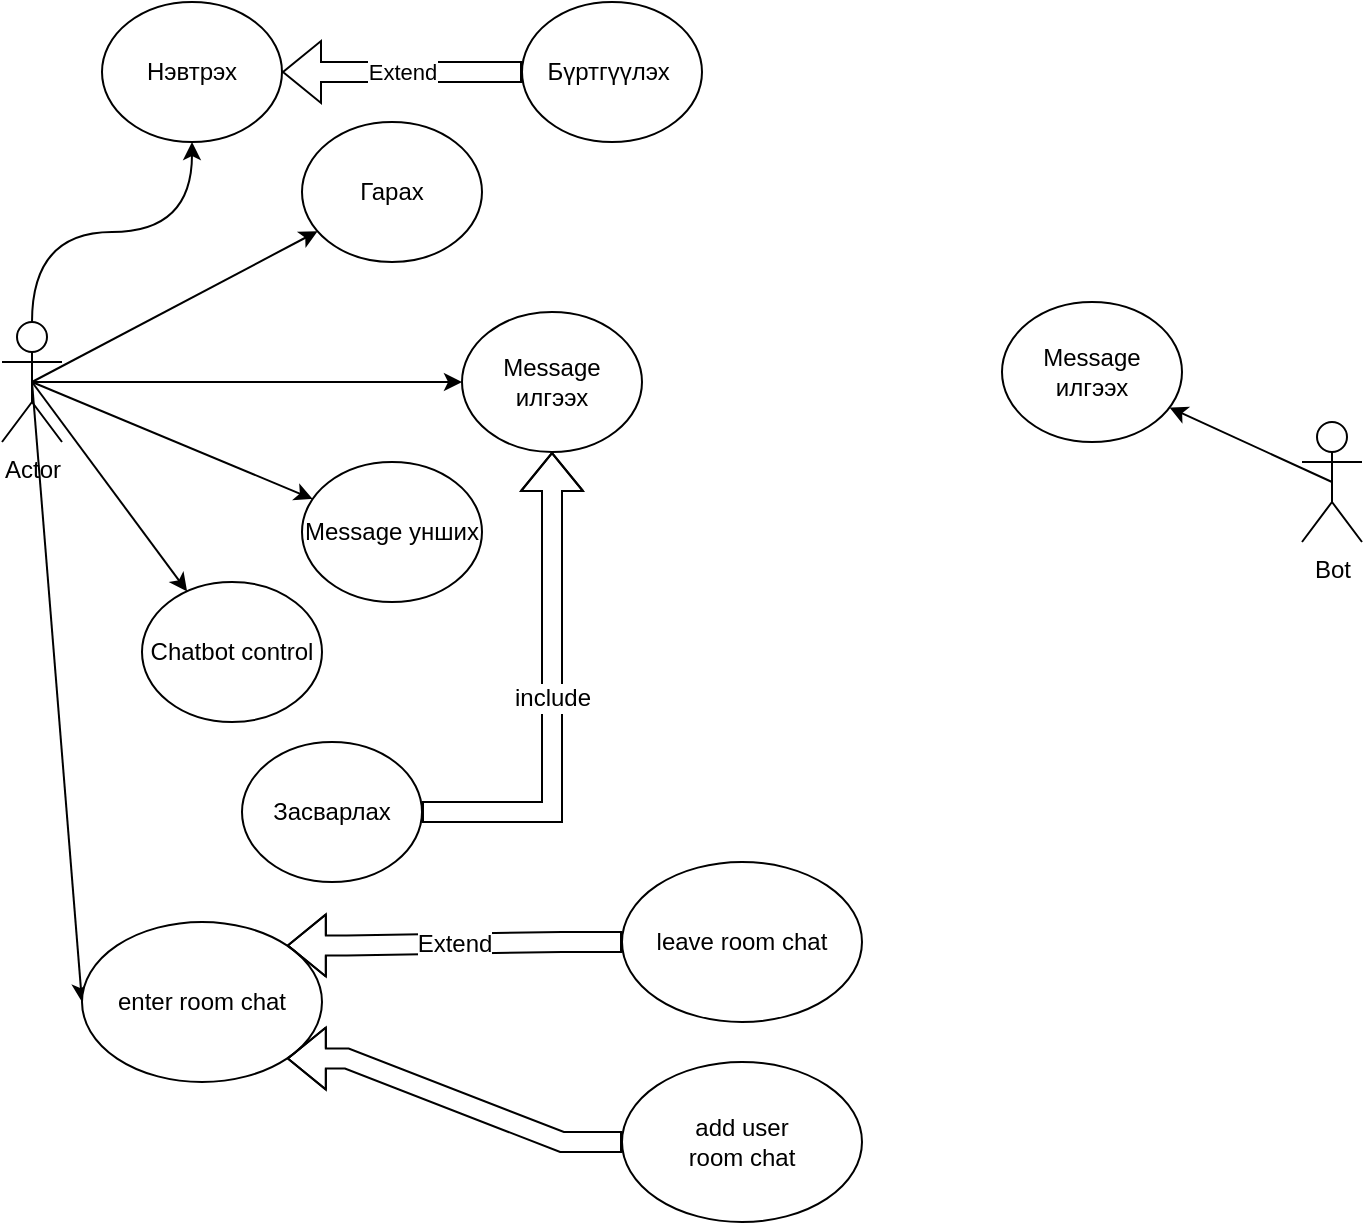 <mxfile version="20.3.0" type="github">
  <diagram id="L2K-yEOtQWqV8ZMCQjCw" name="Page-1">
    <mxGraphModel dx="1221" dy="634" grid="1" gridSize="10" guides="1" tooltips="1" connect="1" arrows="1" fold="1" page="1" pageScale="1" pageWidth="850" pageHeight="1100" math="0" shadow="0">
      <root>
        <mxCell id="0" />
        <mxCell id="1" parent="0" />
        <mxCell id="NTSqCfKwjm8ojAk9Ciab-4" style="edgeStyle=orthogonalEdgeStyle;curved=1;rounded=0;orthogonalLoop=1;jettySize=auto;html=1;exitX=0.5;exitY=0;exitDx=0;exitDy=0;exitPerimeter=0;" edge="1" parent="1" source="NTSqCfKwjm8ojAk9Ciab-1" target="NTSqCfKwjm8ojAk9Ciab-3">
          <mxGeometry relative="1" as="geometry" />
        </mxCell>
        <mxCell id="NTSqCfKwjm8ojAk9Ciab-5" style="rounded=0;orthogonalLoop=1;jettySize=auto;html=1;exitX=0.5;exitY=0.5;exitDx=0;exitDy=0;exitPerimeter=0;edgeStyle=orthogonalEdgeStyle;elbow=vertical;curved=1;" edge="1" parent="1" source="NTSqCfKwjm8ojAk9Ciab-1" target="NTSqCfKwjm8ojAk9Ciab-8">
          <mxGeometry relative="1" as="geometry">
            <mxPoint x="290" y="300" as="targetPoint" />
            <Array as="points">
              <mxPoint x="160" y="260" />
              <mxPoint x="160" y="260" />
            </Array>
          </mxGeometry>
        </mxCell>
        <mxCell id="NTSqCfKwjm8ojAk9Ciab-21" style="edgeStyle=none;rounded=0;orthogonalLoop=1;jettySize=auto;html=1;exitX=0.5;exitY=0.5;exitDx=0;exitDy=0;exitPerimeter=0;fontSize=12;elbow=vertical;" edge="1" parent="1" source="NTSqCfKwjm8ojAk9Ciab-1" target="NTSqCfKwjm8ojAk9Ciab-20">
          <mxGeometry relative="1" as="geometry" />
        </mxCell>
        <mxCell id="NTSqCfKwjm8ojAk9Ciab-23" style="edgeStyle=none;rounded=0;orthogonalLoop=1;jettySize=auto;html=1;exitX=0.5;exitY=0.5;exitDx=0;exitDy=0;exitPerimeter=0;fontSize=12;elbow=vertical;" edge="1" parent="1" source="NTSqCfKwjm8ojAk9Ciab-1" target="NTSqCfKwjm8ojAk9Ciab-22">
          <mxGeometry relative="1" as="geometry" />
        </mxCell>
        <mxCell id="NTSqCfKwjm8ojAk9Ciab-25" style="edgeStyle=none;rounded=0;orthogonalLoop=1;jettySize=auto;html=1;exitX=0.5;exitY=0.5;exitDx=0;exitDy=0;exitPerimeter=0;fontSize=12;elbow=vertical;" edge="1" parent="1" source="NTSqCfKwjm8ojAk9Ciab-1" target="NTSqCfKwjm8ojAk9Ciab-24">
          <mxGeometry relative="1" as="geometry" />
        </mxCell>
        <mxCell id="NTSqCfKwjm8ojAk9Ciab-36" style="edgeStyle=none;rounded=0;orthogonalLoop=1;jettySize=auto;html=1;exitX=0.5;exitY=0.5;exitDx=0;exitDy=0;exitPerimeter=0;entryX=0;entryY=0.5;entryDx=0;entryDy=0;fontSize=12;elbow=vertical;" edge="1" parent="1" source="NTSqCfKwjm8ojAk9Ciab-1" target="NTSqCfKwjm8ojAk9Ciab-26">
          <mxGeometry relative="1" as="geometry" />
        </mxCell>
        <mxCell id="NTSqCfKwjm8ojAk9Ciab-1" value="Actor" style="shape=umlActor;verticalLabelPosition=bottom;verticalAlign=top;html=1;outlineConnect=0;" vertex="1" parent="1">
          <mxGeometry x="40" y="230" width="30" height="60" as="geometry" />
        </mxCell>
        <mxCell id="NTSqCfKwjm8ojAk9Ciab-18" style="edgeStyle=none;rounded=0;orthogonalLoop=1;jettySize=auto;html=1;exitX=0.5;exitY=0.5;exitDx=0;exitDy=0;exitPerimeter=0;fontSize=12;elbow=vertical;" edge="1" parent="1" source="NTSqCfKwjm8ojAk9Ciab-2" target="NTSqCfKwjm8ojAk9Ciab-14">
          <mxGeometry relative="1" as="geometry" />
        </mxCell>
        <mxCell id="NTSqCfKwjm8ojAk9Ciab-2" value="Bot" style="shape=umlActor;verticalLabelPosition=bottom;verticalAlign=top;html=1;outlineConnect=0;" vertex="1" parent="1">
          <mxGeometry x="690" y="280" width="30" height="60" as="geometry" />
        </mxCell>
        <mxCell id="NTSqCfKwjm8ojAk9Ciab-3" value="Нэвтрэх" style="ellipse;whiteSpace=wrap;html=1;" vertex="1" parent="1">
          <mxGeometry x="90" y="70" width="90" height="70" as="geometry" />
        </mxCell>
        <mxCell id="NTSqCfKwjm8ojAk9Ciab-7" value="Extend" style="rounded=0;orthogonalLoop=1;jettySize=auto;html=1;entryX=1;entryY=0.5;entryDx=0;entryDy=0;shape=flexArrow;" edge="1" parent="1" source="NTSqCfKwjm8ojAk9Ciab-6" target="NTSqCfKwjm8ojAk9Ciab-3">
          <mxGeometry relative="1" as="geometry" />
        </mxCell>
        <mxCell id="NTSqCfKwjm8ojAk9Ciab-6" value="Бүртгүүлэх&amp;nbsp;" style="ellipse;whiteSpace=wrap;html=1;" vertex="1" parent="1">
          <mxGeometry x="300" y="70" width="90" height="70" as="geometry" />
        </mxCell>
        <mxCell id="NTSqCfKwjm8ojAk9Ciab-8" value="Message илгээх" style="ellipse;whiteSpace=wrap;html=1;fontSize=12;" vertex="1" parent="1">
          <mxGeometry x="270" y="225" width="90" height="70" as="geometry" />
        </mxCell>
        <mxCell id="NTSqCfKwjm8ojAk9Ciab-13" value="include" style="edgeStyle=orthogonalEdgeStyle;shape=flexArrow;curved=1;rounded=0;orthogonalLoop=1;jettySize=auto;html=1;fontSize=12;elbow=vertical;" edge="1" parent="1" source="NTSqCfKwjm8ojAk9Ciab-12" target="NTSqCfKwjm8ojAk9Ciab-8">
          <mxGeometry relative="1" as="geometry" />
        </mxCell>
        <mxCell id="NTSqCfKwjm8ojAk9Ciab-12" value="Засварлах" style="ellipse;whiteSpace=wrap;html=1;fontSize=12;" vertex="1" parent="1">
          <mxGeometry x="160" y="440" width="90" height="70" as="geometry" />
        </mxCell>
        <mxCell id="NTSqCfKwjm8ojAk9Ciab-14" value="Message илгээх" style="ellipse;whiteSpace=wrap;html=1;fontSize=12;" vertex="1" parent="1">
          <mxGeometry x="540" y="220" width="90" height="70" as="geometry" />
        </mxCell>
        <mxCell id="NTSqCfKwjm8ojAk9Ciab-20" value="Гарах" style="ellipse;whiteSpace=wrap;html=1;fontSize=12;" vertex="1" parent="1">
          <mxGeometry x="190" y="130" width="90" height="70" as="geometry" />
        </mxCell>
        <mxCell id="NTSqCfKwjm8ojAk9Ciab-22" value="Message унших" style="ellipse;whiteSpace=wrap;html=1;fontSize=12;" vertex="1" parent="1">
          <mxGeometry x="190" y="300" width="90" height="70" as="geometry" />
        </mxCell>
        <mxCell id="NTSqCfKwjm8ojAk9Ciab-24" value="Chatbot control" style="ellipse;whiteSpace=wrap;html=1;fontSize=12;" vertex="1" parent="1">
          <mxGeometry x="110" y="360" width="90" height="70" as="geometry" />
        </mxCell>
        <mxCell id="NTSqCfKwjm8ojAk9Ciab-26" value="enter room chat" style="ellipse;whiteSpace=wrap;html=1;fontSize=12;" vertex="1" parent="1">
          <mxGeometry x="80" y="530" width="120" height="80" as="geometry" />
        </mxCell>
        <mxCell id="NTSqCfKwjm8ojAk9Ciab-27" value="leave room chat" style="ellipse;whiteSpace=wrap;html=1;fontSize=12;" vertex="1" parent="1">
          <mxGeometry x="350" y="500" width="120" height="80" as="geometry" />
        </mxCell>
        <mxCell id="NTSqCfKwjm8ojAk9Ciab-28" value="add user &lt;br&gt;room chat" style="ellipse;whiteSpace=wrap;html=1;fontSize=12;" vertex="1" parent="1">
          <mxGeometry x="350" y="600" width="120" height="80" as="geometry" />
        </mxCell>
        <mxCell id="NTSqCfKwjm8ojAk9Ciab-32" value="Extend" style="shape=flexArrow;endArrow=classic;html=1;rounded=0;fontSize=12;elbow=vertical;exitX=0;exitY=0.5;exitDx=0;exitDy=0;entryX=1;entryY=0;entryDx=0;entryDy=0;edgeStyle=entityRelationEdgeStyle;" edge="1" parent="1" source="NTSqCfKwjm8ojAk9Ciab-27" target="NTSqCfKwjm8ojAk9Ciab-26">
          <mxGeometry width="50" height="50" relative="1" as="geometry">
            <mxPoint x="460" y="390" as="sourcePoint" />
            <mxPoint x="510" y="340" as="targetPoint" />
          </mxGeometry>
        </mxCell>
        <mxCell id="NTSqCfKwjm8ojAk9Ciab-33" value="" style="shape=flexArrow;endArrow=classic;html=1;rounded=0;fontSize=12;elbow=vertical;entryX=1;entryY=1;entryDx=0;entryDy=0;edgeStyle=entityRelationEdgeStyle;" edge="1" parent="1" source="NTSqCfKwjm8ojAk9Ciab-28" target="NTSqCfKwjm8ojAk9Ciab-26">
          <mxGeometry width="50" height="50" relative="1" as="geometry">
            <mxPoint x="570" y="555" as="sourcePoint" />
            <mxPoint x="620" y="505" as="targetPoint" />
          </mxGeometry>
        </mxCell>
      </root>
    </mxGraphModel>
  </diagram>
</mxfile>
